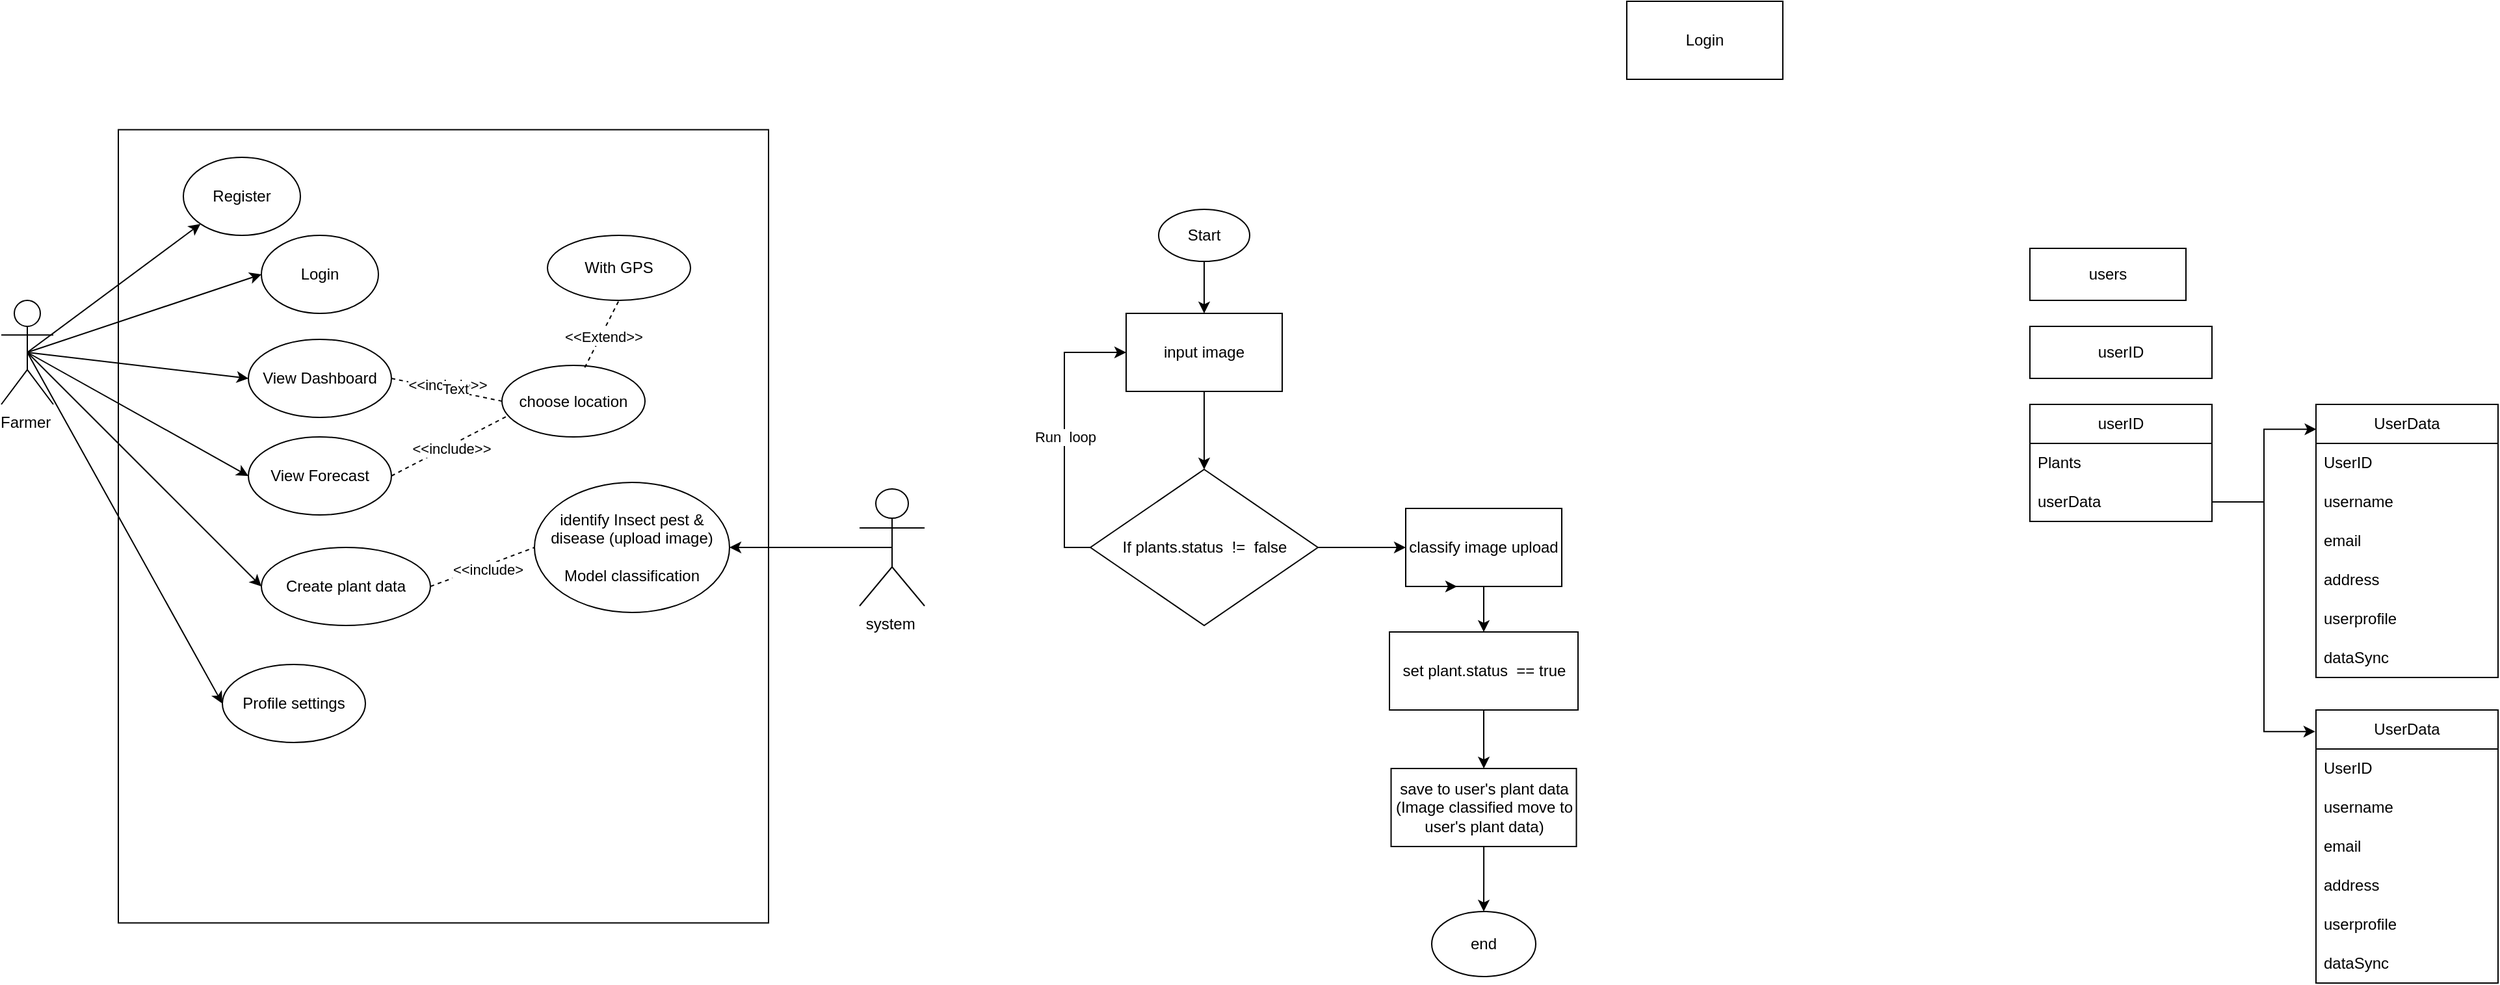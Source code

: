 <mxfile version="21.6.5" type="device" pages="2">
  <diagram name="Page-1" id="BAIJSD9F7Z04V6tM4js-">
    <mxGraphModel dx="1311" dy="1778" grid="1" gridSize="10" guides="1" tooltips="1" connect="1" arrows="1" fold="1" page="1" pageScale="1" pageWidth="850" pageHeight="1100" math="0" shadow="0">
      <root>
        <mxCell id="0" />
        <mxCell id="1" parent="0" />
        <mxCell id="PFIhizq_y5RYitbyOOiA-1" value="" style="rounded=0;whiteSpace=wrap;html=1;" vertex="1" parent="1">
          <mxGeometry x="130" y="38.75" width="500" height="610" as="geometry" />
        </mxCell>
        <mxCell id="PFIhizq_y5RYitbyOOiA-3" value="Login" style="rounded=0;whiteSpace=wrap;html=1;" vertex="1" parent="1">
          <mxGeometry x="1290" y="-60" width="120" height="60" as="geometry" />
        </mxCell>
        <mxCell id="PFIhizq_y5RYitbyOOiA-4" value="users" style="rounded=0;whiteSpace=wrap;html=1;" vertex="1" parent="1">
          <mxGeometry x="1600" y="130" width="120" height="40" as="geometry" />
        </mxCell>
        <mxCell id="PFIhizq_y5RYitbyOOiA-5" value="userID" style="rounded=0;whiteSpace=wrap;html=1;" vertex="1" parent="1">
          <mxGeometry x="1600" y="190" width="140" height="40" as="geometry" />
        </mxCell>
        <mxCell id="PFIhizq_y5RYitbyOOiA-7" value="UserData" style="swimlane;fontStyle=0;childLayout=stackLayout;horizontal=1;startSize=30;horizontalStack=0;resizeParent=1;resizeParentMax=0;resizeLast=0;collapsible=1;marginBottom=0;whiteSpace=wrap;html=1;" vertex="1" parent="1">
          <mxGeometry x="1820" y="485" width="140" height="210" as="geometry" />
        </mxCell>
        <mxCell id="PFIhizq_y5RYitbyOOiA-8" value="UserID" style="text;strokeColor=none;fillColor=none;align=left;verticalAlign=middle;spacingLeft=4;spacingRight=4;overflow=hidden;points=[[0,0.5],[1,0.5]];portConstraint=eastwest;rotatable=0;whiteSpace=wrap;html=1;" vertex="1" parent="PFIhizq_y5RYitbyOOiA-7">
          <mxGeometry y="30" width="140" height="30" as="geometry" />
        </mxCell>
        <mxCell id="PFIhizq_y5RYitbyOOiA-9" value="username" style="text;strokeColor=none;fillColor=none;align=left;verticalAlign=middle;spacingLeft=4;spacingRight=4;overflow=hidden;points=[[0,0.5],[1,0.5]];portConstraint=eastwest;rotatable=0;whiteSpace=wrap;html=1;" vertex="1" parent="PFIhizq_y5RYitbyOOiA-7">
          <mxGeometry y="60" width="140" height="30" as="geometry" />
        </mxCell>
        <mxCell id="PFIhizq_y5RYitbyOOiA-12" value="email" style="text;strokeColor=none;fillColor=none;align=left;verticalAlign=middle;spacingLeft=4;spacingRight=4;overflow=hidden;points=[[0,0.5],[1,0.5]];portConstraint=eastwest;rotatable=0;whiteSpace=wrap;html=1;" vertex="1" parent="PFIhizq_y5RYitbyOOiA-7">
          <mxGeometry y="90" width="140" height="30" as="geometry" />
        </mxCell>
        <mxCell id="PFIhizq_y5RYitbyOOiA-14" value="address" style="text;strokeColor=none;fillColor=none;align=left;verticalAlign=middle;spacingLeft=4;spacingRight=4;overflow=hidden;points=[[0,0.5],[1,0.5]];portConstraint=eastwest;rotatable=0;whiteSpace=wrap;html=1;" vertex="1" parent="PFIhizq_y5RYitbyOOiA-7">
          <mxGeometry y="120" width="140" height="30" as="geometry" />
        </mxCell>
        <mxCell id="PFIhizq_y5RYitbyOOiA-15" value="userprofile" style="text;strokeColor=none;fillColor=none;align=left;verticalAlign=middle;spacingLeft=4;spacingRight=4;overflow=hidden;points=[[0,0.5],[1,0.5]];portConstraint=eastwest;rotatable=0;whiteSpace=wrap;html=1;" vertex="1" parent="PFIhizq_y5RYitbyOOiA-7">
          <mxGeometry y="150" width="140" height="30" as="geometry" />
        </mxCell>
        <mxCell id="PFIhizq_y5RYitbyOOiA-13" value="dataSync" style="text;strokeColor=none;fillColor=none;align=left;verticalAlign=middle;spacingLeft=4;spacingRight=4;overflow=hidden;points=[[0,0.5],[1,0.5]];portConstraint=eastwest;rotatable=0;whiteSpace=wrap;html=1;" vertex="1" parent="PFIhizq_y5RYitbyOOiA-7">
          <mxGeometry y="180" width="140" height="30" as="geometry" />
        </mxCell>
        <mxCell id="PFIhizq_y5RYitbyOOiA-18" value="userID" style="swimlane;fontStyle=0;childLayout=stackLayout;horizontal=1;startSize=30;horizontalStack=0;resizeParent=1;resizeParentMax=0;resizeLast=0;collapsible=1;marginBottom=0;whiteSpace=wrap;html=1;" vertex="1" parent="1">
          <mxGeometry x="1600" y="250" width="140" height="90" as="geometry" />
        </mxCell>
        <mxCell id="PFIhizq_y5RYitbyOOiA-19" value="Plants" style="text;strokeColor=none;fillColor=none;align=left;verticalAlign=middle;spacingLeft=4;spacingRight=4;overflow=hidden;points=[[0,0.5],[1,0.5]];portConstraint=eastwest;rotatable=0;whiteSpace=wrap;html=1;" vertex="1" parent="PFIhizq_y5RYitbyOOiA-18">
          <mxGeometry y="30" width="140" height="30" as="geometry" />
        </mxCell>
        <mxCell id="PFIhizq_y5RYitbyOOiA-20" value="userData" style="text;strokeColor=none;fillColor=none;align=left;verticalAlign=middle;spacingLeft=4;spacingRight=4;overflow=hidden;points=[[0,0.5],[1,0.5]];portConstraint=eastwest;rotatable=0;whiteSpace=wrap;html=1;" vertex="1" parent="PFIhizq_y5RYitbyOOiA-18">
          <mxGeometry y="60" width="140" height="30" as="geometry" />
        </mxCell>
        <mxCell id="PFIhizq_y5RYitbyOOiA-25" style="edgeStyle=orthogonalEdgeStyle;rounded=0;orthogonalLoop=1;jettySize=auto;html=1;entryX=-0.004;entryY=0.079;entryDx=0;entryDy=0;entryPerimeter=0;" edge="1" parent="1" source="PFIhizq_y5RYitbyOOiA-20" target="PFIhizq_y5RYitbyOOiA-7">
          <mxGeometry relative="1" as="geometry" />
        </mxCell>
        <mxCell id="PFIhizq_y5RYitbyOOiA-26" value="UserData" style="swimlane;fontStyle=0;childLayout=stackLayout;horizontal=1;startSize=30;horizontalStack=0;resizeParent=1;resizeParentMax=0;resizeLast=0;collapsible=1;marginBottom=0;whiteSpace=wrap;html=1;" vertex="1" parent="1">
          <mxGeometry x="1820" y="250" width="140" height="210" as="geometry" />
        </mxCell>
        <mxCell id="PFIhizq_y5RYitbyOOiA-27" value="UserID" style="text;strokeColor=none;fillColor=none;align=left;verticalAlign=middle;spacingLeft=4;spacingRight=4;overflow=hidden;points=[[0,0.5],[1,0.5]];portConstraint=eastwest;rotatable=0;whiteSpace=wrap;html=1;" vertex="1" parent="PFIhizq_y5RYitbyOOiA-26">
          <mxGeometry y="30" width="140" height="30" as="geometry" />
        </mxCell>
        <mxCell id="PFIhizq_y5RYitbyOOiA-28" value="username" style="text;strokeColor=none;fillColor=none;align=left;verticalAlign=middle;spacingLeft=4;spacingRight=4;overflow=hidden;points=[[0,0.5],[1,0.5]];portConstraint=eastwest;rotatable=0;whiteSpace=wrap;html=1;" vertex="1" parent="PFIhizq_y5RYitbyOOiA-26">
          <mxGeometry y="60" width="140" height="30" as="geometry" />
        </mxCell>
        <mxCell id="PFIhizq_y5RYitbyOOiA-29" value="email" style="text;strokeColor=none;fillColor=none;align=left;verticalAlign=middle;spacingLeft=4;spacingRight=4;overflow=hidden;points=[[0,0.5],[1,0.5]];portConstraint=eastwest;rotatable=0;whiteSpace=wrap;html=1;" vertex="1" parent="PFIhizq_y5RYitbyOOiA-26">
          <mxGeometry y="90" width="140" height="30" as="geometry" />
        </mxCell>
        <mxCell id="PFIhizq_y5RYitbyOOiA-30" value="address" style="text;strokeColor=none;fillColor=none;align=left;verticalAlign=middle;spacingLeft=4;spacingRight=4;overflow=hidden;points=[[0,0.5],[1,0.5]];portConstraint=eastwest;rotatable=0;whiteSpace=wrap;html=1;" vertex="1" parent="PFIhizq_y5RYitbyOOiA-26">
          <mxGeometry y="120" width="140" height="30" as="geometry" />
        </mxCell>
        <mxCell id="PFIhizq_y5RYitbyOOiA-31" value="userprofile" style="text;strokeColor=none;fillColor=none;align=left;verticalAlign=middle;spacingLeft=4;spacingRight=4;overflow=hidden;points=[[0,0.5],[1,0.5]];portConstraint=eastwest;rotatable=0;whiteSpace=wrap;html=1;" vertex="1" parent="PFIhizq_y5RYitbyOOiA-26">
          <mxGeometry y="150" width="140" height="30" as="geometry" />
        </mxCell>
        <mxCell id="PFIhizq_y5RYitbyOOiA-32" value="dataSync" style="text;strokeColor=none;fillColor=none;align=left;verticalAlign=middle;spacingLeft=4;spacingRight=4;overflow=hidden;points=[[0,0.5],[1,0.5]];portConstraint=eastwest;rotatable=0;whiteSpace=wrap;html=1;" vertex="1" parent="PFIhizq_y5RYitbyOOiA-26">
          <mxGeometry y="180" width="140" height="30" as="geometry" />
        </mxCell>
        <mxCell id="PFIhizq_y5RYitbyOOiA-33" style="edgeStyle=orthogonalEdgeStyle;rounded=0;orthogonalLoop=1;jettySize=auto;html=1;entryX=0.002;entryY=0.091;entryDx=0;entryDy=0;entryPerimeter=0;" edge="1" parent="1" source="PFIhizq_y5RYitbyOOiA-20" target="PFIhizq_y5RYitbyOOiA-26">
          <mxGeometry relative="1" as="geometry" />
        </mxCell>
        <mxCell id="PFIhizq_y5RYitbyOOiA-34" value="Farmer&amp;nbsp;" style="shape=umlActor;verticalLabelPosition=bottom;verticalAlign=top;html=1;outlineConnect=0;" vertex="1" parent="1">
          <mxGeometry x="40" y="170" width="40" height="80" as="geometry" />
        </mxCell>
        <mxCell id="PFIhizq_y5RYitbyOOiA-45" value="system&amp;nbsp;" style="shape=umlActor;verticalLabelPosition=bottom;verticalAlign=top;html=1;outlineConnect=0;" vertex="1" parent="1">
          <mxGeometry x="700" y="315" width="50" height="90" as="geometry" />
        </mxCell>
        <mxCell id="PFIhizq_y5RYitbyOOiA-48" value="Login" style="ellipse;whiteSpace=wrap;html=1;" vertex="1" parent="1">
          <mxGeometry x="240" y="120" width="90" height="60" as="geometry" />
        </mxCell>
        <mxCell id="PFIhizq_y5RYitbyOOiA-50" value="Register" style="ellipse;whiteSpace=wrap;html=1;" vertex="1" parent="1">
          <mxGeometry x="180" y="60" width="90" height="60" as="geometry" />
        </mxCell>
        <mxCell id="PFIhizq_y5RYitbyOOiA-51" value="Create plant data" style="ellipse;whiteSpace=wrap;html=1;" vertex="1" parent="1">
          <mxGeometry x="240" y="360" width="130" height="60" as="geometry" />
        </mxCell>
        <mxCell id="PFIhizq_y5RYitbyOOiA-52" value="Profile settings" style="ellipse;whiteSpace=wrap;html=1;" vertex="1" parent="1">
          <mxGeometry x="210" y="450" width="110" height="60" as="geometry" />
        </mxCell>
        <mxCell id="PFIhizq_y5RYitbyOOiA-53" value="choose location" style="ellipse;whiteSpace=wrap;html=1;" vertex="1" parent="1">
          <mxGeometry x="425" y="220" width="110" height="55" as="geometry" />
        </mxCell>
        <mxCell id="PFIhizq_y5RYitbyOOiA-54" value="View Dashboard" style="ellipse;whiteSpace=wrap;html=1;" vertex="1" parent="1">
          <mxGeometry x="230" y="200" width="110" height="60" as="geometry" />
        </mxCell>
        <mxCell id="PFIhizq_y5RYitbyOOiA-55" value="View Forecast" style="ellipse;whiteSpace=wrap;html=1;" vertex="1" parent="1">
          <mxGeometry x="230" y="275" width="110" height="60" as="geometry" />
        </mxCell>
        <mxCell id="PFIhizq_y5RYitbyOOiA-56" value="" style="endArrow=none;dashed=1;html=1;rounded=0;entryX=0;entryY=0.5;entryDx=0;entryDy=0;exitX=1;exitY=0.5;exitDx=0;exitDy=0;" edge="1" parent="1" source="PFIhizq_y5RYitbyOOiA-54" target="PFIhizq_y5RYitbyOOiA-53">
          <mxGeometry width="50" height="50" relative="1" as="geometry">
            <mxPoint x="420" y="300" as="sourcePoint" />
            <mxPoint x="470" y="250" as="targetPoint" />
          </mxGeometry>
        </mxCell>
        <mxCell id="PFIhizq_y5RYitbyOOiA-59" value="&amp;lt;&amp;lt;include&amp;gt;&amp;gt;" style="edgeLabel;html=1;align=center;verticalAlign=middle;resizable=0;points=[];" vertex="1" connectable="0" parent="PFIhizq_y5RYitbyOOiA-56">
          <mxGeometry x="-0.02" y="4" relative="1" as="geometry">
            <mxPoint as="offset" />
          </mxGeometry>
        </mxCell>
        <mxCell id="PFIhizq_y5RYitbyOOiA-85" value="Text" style="edgeLabel;html=1;align=center;verticalAlign=middle;resizable=0;points=[];" vertex="1" connectable="0" parent="PFIhizq_y5RYitbyOOiA-56">
          <mxGeometry x="0.133" y="2" relative="1" as="geometry">
            <mxPoint as="offset" />
          </mxGeometry>
        </mxCell>
        <mxCell id="PFIhizq_y5RYitbyOOiA-57" value="" style="endArrow=none;dashed=1;html=1;rounded=0;exitX=1;exitY=0.5;exitDx=0;exitDy=0;entryX=0.048;entryY=0.697;entryDx=0;entryDy=0;entryPerimeter=0;" edge="1" parent="1" source="PFIhizq_y5RYitbyOOiA-55" target="PFIhizq_y5RYitbyOOiA-53">
          <mxGeometry width="50" height="50" relative="1" as="geometry">
            <mxPoint x="420" y="300" as="sourcePoint" />
            <mxPoint x="470" y="250" as="targetPoint" />
          </mxGeometry>
        </mxCell>
        <mxCell id="PFIhizq_y5RYitbyOOiA-58" value="&amp;lt;&amp;lt;include&amp;gt;&amp;gt;" style="edgeLabel;html=1;align=center;verticalAlign=middle;resizable=0;points=[];" vertex="1" connectable="0" parent="PFIhizq_y5RYitbyOOiA-57">
          <mxGeometry x="0.003" y="-2" relative="1" as="geometry">
            <mxPoint as="offset" />
          </mxGeometry>
        </mxCell>
        <mxCell id="PFIhizq_y5RYitbyOOiA-62" value="identify Insect pest &amp;amp; disease (upload image)&lt;br&gt;&lt;br&gt;Model classification" style="ellipse;whiteSpace=wrap;html=1;" vertex="1" parent="1">
          <mxGeometry x="450" y="310" width="150" height="100" as="geometry" />
        </mxCell>
        <mxCell id="PFIhizq_y5RYitbyOOiA-66" value="" style="endArrow=none;dashed=1;html=1;rounded=0;entryX=0;entryY=0.5;entryDx=0;entryDy=0;exitX=1;exitY=0.5;exitDx=0;exitDy=0;" edge="1" parent="1" source="PFIhizq_y5RYitbyOOiA-51" target="PFIhizq_y5RYitbyOOiA-62">
          <mxGeometry width="50" height="50" relative="1" as="geometry">
            <mxPoint x="420" y="300" as="sourcePoint" />
            <mxPoint x="470" y="250" as="targetPoint" />
          </mxGeometry>
        </mxCell>
        <mxCell id="PFIhizq_y5RYitbyOOiA-67" value="&amp;lt;&amp;lt;include&amp;gt;" style="edgeLabel;html=1;align=center;verticalAlign=middle;resizable=0;points=[];" vertex="1" connectable="0" parent="PFIhizq_y5RYitbyOOiA-66">
          <mxGeometry x="0.078" y="-3" relative="1" as="geometry">
            <mxPoint as="offset" />
          </mxGeometry>
        </mxCell>
        <mxCell id="PFIhizq_y5RYitbyOOiA-73" value="" style="endArrow=classic;html=1;rounded=0;entryX=0;entryY=0.5;entryDx=0;entryDy=0;exitX=0.5;exitY=0.5;exitDx=0;exitDy=0;exitPerimeter=0;" edge="1" parent="1" source="PFIhizq_y5RYitbyOOiA-34" target="PFIhizq_y5RYitbyOOiA-52">
          <mxGeometry width="50" height="50" relative="1" as="geometry">
            <mxPoint x="410" y="420" as="sourcePoint" />
            <mxPoint x="460" y="370" as="targetPoint" />
          </mxGeometry>
        </mxCell>
        <mxCell id="PFIhizq_y5RYitbyOOiA-74" value="" style="endArrow=classic;html=1;rounded=0;exitX=0.5;exitY=0.5;exitDx=0;exitDy=0;exitPerimeter=0;entryX=1;entryY=0.5;entryDx=0;entryDy=0;" edge="1" parent="1" source="PFIhizq_y5RYitbyOOiA-45" target="PFIhizq_y5RYitbyOOiA-62">
          <mxGeometry width="50" height="50" relative="1" as="geometry">
            <mxPoint x="410" y="420" as="sourcePoint" />
            <mxPoint x="460" y="370" as="targetPoint" />
          </mxGeometry>
        </mxCell>
        <mxCell id="PFIhizq_y5RYitbyOOiA-75" value="" style="endArrow=classic;html=1;rounded=0;exitX=0.5;exitY=0.5;exitDx=0;exitDy=0;exitPerimeter=0;entryX=0;entryY=0.5;entryDx=0;entryDy=0;" edge="1" parent="1" source="PFIhizq_y5RYitbyOOiA-34" target="PFIhizq_y5RYitbyOOiA-51">
          <mxGeometry width="50" height="50" relative="1" as="geometry">
            <mxPoint x="410" y="420" as="sourcePoint" />
            <mxPoint x="460" y="370" as="targetPoint" />
          </mxGeometry>
        </mxCell>
        <mxCell id="PFIhizq_y5RYitbyOOiA-76" value="" style="endArrow=classic;html=1;rounded=0;exitX=0.5;exitY=0.5;exitDx=0;exitDy=0;exitPerimeter=0;entryX=0;entryY=0.5;entryDx=0;entryDy=0;" edge="1" parent="1" source="PFIhizq_y5RYitbyOOiA-34" target="PFIhizq_y5RYitbyOOiA-55">
          <mxGeometry width="50" height="50" relative="1" as="geometry">
            <mxPoint x="410" y="420" as="sourcePoint" />
            <mxPoint x="460" y="370" as="targetPoint" />
          </mxGeometry>
        </mxCell>
        <mxCell id="PFIhizq_y5RYitbyOOiA-77" value="" style="endArrow=classic;html=1;rounded=0;entryX=0;entryY=0.5;entryDx=0;entryDy=0;exitX=0.5;exitY=0.5;exitDx=0;exitDy=0;exitPerimeter=0;" edge="1" parent="1" source="PFIhizq_y5RYitbyOOiA-34" target="PFIhizq_y5RYitbyOOiA-54">
          <mxGeometry width="50" height="50" relative="1" as="geometry">
            <mxPoint x="110" y="250" as="sourcePoint" />
            <mxPoint x="190" y="170" as="targetPoint" />
          </mxGeometry>
        </mxCell>
        <mxCell id="PFIhizq_y5RYitbyOOiA-78" value="" style="endArrow=classic;html=1;rounded=0;entryX=0;entryY=0.5;entryDx=0;entryDy=0;exitX=0.5;exitY=0.5;exitDx=0;exitDy=0;exitPerimeter=0;" edge="1" parent="1" source="PFIhizq_y5RYitbyOOiA-34" target="PFIhizq_y5RYitbyOOiA-48">
          <mxGeometry width="50" height="50" relative="1" as="geometry">
            <mxPoint x="110" y="250" as="sourcePoint" />
            <mxPoint x="460" y="220" as="targetPoint" />
          </mxGeometry>
        </mxCell>
        <mxCell id="PFIhizq_y5RYitbyOOiA-79" value="" style="endArrow=classic;html=1;rounded=0;entryX=0;entryY=1;entryDx=0;entryDy=0;exitX=0.5;exitY=0.5;exitDx=0;exitDy=0;exitPerimeter=0;" edge="1" parent="1" source="PFIhizq_y5RYitbyOOiA-34" target="PFIhizq_y5RYitbyOOiA-50">
          <mxGeometry width="50" height="50" relative="1" as="geometry">
            <mxPoint x="110" y="250" as="sourcePoint" />
            <mxPoint x="460" y="220" as="targetPoint" />
          </mxGeometry>
        </mxCell>
        <mxCell id="PFIhizq_y5RYitbyOOiA-80" value="With GPS" style="ellipse;whiteSpace=wrap;html=1;" vertex="1" parent="1">
          <mxGeometry x="460" y="120" width="110" height="50" as="geometry" />
        </mxCell>
        <mxCell id="PFIhizq_y5RYitbyOOiA-81" value="" style="endArrow=none;dashed=1;html=1;rounded=0;entryX=0.5;entryY=1;entryDx=0;entryDy=0;exitX=0.579;exitY=0.03;exitDx=0;exitDy=0;exitPerimeter=0;" edge="1" parent="1" source="PFIhizq_y5RYitbyOOiA-53" target="PFIhizq_y5RYitbyOOiA-80">
          <mxGeometry width="50" height="50" relative="1" as="geometry">
            <mxPoint x="410" y="340" as="sourcePoint" />
            <mxPoint x="460" y="290" as="targetPoint" />
          </mxGeometry>
        </mxCell>
        <mxCell id="PFIhizq_y5RYitbyOOiA-84" value="&amp;lt;&amp;lt;Extend&amp;gt;&amp;gt;" style="edgeLabel;html=1;align=center;verticalAlign=middle;resizable=0;points=[];" vertex="1" connectable="0" parent="PFIhizq_y5RYitbyOOiA-81">
          <mxGeometry x="-0.052" y="-2" relative="1" as="geometry">
            <mxPoint as="offset" />
          </mxGeometry>
        </mxCell>
        <mxCell id="PFIhizq_y5RYitbyOOiA-93" value="" style="edgeStyle=orthogonalEdgeStyle;rounded=0;orthogonalLoop=1;jettySize=auto;html=1;" edge="1" parent="1" source="PFIhizq_y5RYitbyOOiA-86" target="PFIhizq_y5RYitbyOOiA-92">
          <mxGeometry relative="1" as="geometry" />
        </mxCell>
        <mxCell id="PFIhizq_y5RYitbyOOiA-86" value="Start" style="ellipse;whiteSpace=wrap;html=1;" vertex="1" parent="1">
          <mxGeometry x="930" y="100" width="70" height="40" as="geometry" />
        </mxCell>
        <mxCell id="PFIhizq_y5RYitbyOOiA-95" value="" style="edgeStyle=orthogonalEdgeStyle;rounded=0;orthogonalLoop=1;jettySize=auto;html=1;" edge="1" parent="1" source="PFIhizq_y5RYitbyOOiA-92" target="PFIhizq_y5RYitbyOOiA-94">
          <mxGeometry relative="1" as="geometry" />
        </mxCell>
        <mxCell id="PFIhizq_y5RYitbyOOiA-92" value="input image" style="whiteSpace=wrap;html=1;" vertex="1" parent="1">
          <mxGeometry x="905" y="180" width="120" height="60" as="geometry" />
        </mxCell>
        <mxCell id="PFIhizq_y5RYitbyOOiA-97" value="" style="edgeStyle=orthogonalEdgeStyle;rounded=0;orthogonalLoop=1;jettySize=auto;html=1;" edge="1" parent="1" source="PFIhizq_y5RYitbyOOiA-94" target="PFIhizq_y5RYitbyOOiA-96">
          <mxGeometry relative="1" as="geometry" />
        </mxCell>
        <mxCell id="PFIhizq_y5RYitbyOOiA-98" style="edgeStyle=orthogonalEdgeStyle;rounded=0;orthogonalLoop=1;jettySize=auto;html=1;entryX=0;entryY=0.5;entryDx=0;entryDy=0;exitX=0;exitY=0.5;exitDx=0;exitDy=0;" edge="1" parent="1" source="PFIhizq_y5RYitbyOOiA-94" target="PFIhizq_y5RYitbyOOiA-92">
          <mxGeometry relative="1" as="geometry">
            <mxPoint x="840" y="220" as="targetPoint" />
          </mxGeometry>
        </mxCell>
        <mxCell id="PFIhizq_y5RYitbyOOiA-99" value="Run&amp;nbsp; loop" style="edgeLabel;html=1;align=center;verticalAlign=middle;resizable=0;points=[];" vertex="1" connectable="0" parent="PFIhizq_y5RYitbyOOiA-98">
          <mxGeometry x="-0.035" y="2" relative="1" as="geometry">
            <mxPoint x="2" as="offset" />
          </mxGeometry>
        </mxCell>
        <mxCell id="PFIhizq_y5RYitbyOOiA-94" value="If plants.status&amp;nbsp; !=&amp;nbsp; false" style="rhombus;whiteSpace=wrap;html=1;" vertex="1" parent="1">
          <mxGeometry x="877.5" y="300" width="175" height="120" as="geometry" />
        </mxCell>
        <mxCell id="PFIhizq_y5RYitbyOOiA-101" value="" style="edgeStyle=orthogonalEdgeStyle;rounded=0;orthogonalLoop=1;jettySize=auto;html=1;" edge="1" parent="1" source="PFIhizq_y5RYitbyOOiA-96" target="PFIhizq_y5RYitbyOOiA-100">
          <mxGeometry relative="1" as="geometry" />
        </mxCell>
        <mxCell id="PFIhizq_y5RYitbyOOiA-96" value="classify image upload" style="whiteSpace=wrap;html=1;" vertex="1" parent="1">
          <mxGeometry x="1120" y="330" width="120" height="60" as="geometry" />
        </mxCell>
        <mxCell id="PFIhizq_y5RYitbyOOiA-105" value="" style="edgeStyle=orthogonalEdgeStyle;rounded=0;orthogonalLoop=1;jettySize=auto;html=1;" edge="1" parent="1" source="PFIhizq_y5RYitbyOOiA-100" target="PFIhizq_y5RYitbyOOiA-104">
          <mxGeometry relative="1" as="geometry" />
        </mxCell>
        <mxCell id="PFIhizq_y5RYitbyOOiA-100" value="set plant.status&amp;nbsp; == true" style="whiteSpace=wrap;html=1;" vertex="1" parent="1">
          <mxGeometry x="1107.5" y="425" width="145" height="60" as="geometry" />
        </mxCell>
        <mxCell id="PFIhizq_y5RYitbyOOiA-107" value="" style="edgeStyle=orthogonalEdgeStyle;rounded=0;orthogonalLoop=1;jettySize=auto;html=1;" edge="1" parent="1" source="PFIhizq_y5RYitbyOOiA-104" target="PFIhizq_y5RYitbyOOiA-106">
          <mxGeometry relative="1" as="geometry" />
        </mxCell>
        <mxCell id="PFIhizq_y5RYitbyOOiA-104" value="save to user&#39;s plant data&lt;br&gt;(Image classified move to user&#39;s plant data)" style="whiteSpace=wrap;html=1;" vertex="1" parent="1">
          <mxGeometry x="1108.75" y="530" width="142.5" height="60" as="geometry" />
        </mxCell>
        <mxCell id="PFIhizq_y5RYitbyOOiA-106" value="end" style="ellipse;whiteSpace=wrap;html=1;" vertex="1" parent="1">
          <mxGeometry x="1140" y="640" width="80" height="50" as="geometry" />
        </mxCell>
        <mxCell id="PFIhizq_y5RYitbyOOiA-108" style="edgeStyle=orthogonalEdgeStyle;rounded=0;orthogonalLoop=1;jettySize=auto;html=1;exitX=0.25;exitY=1;exitDx=0;exitDy=0;entryX=0.329;entryY=1;entryDx=0;entryDy=0;entryPerimeter=0;" edge="1" parent="1" source="PFIhizq_y5RYitbyOOiA-96" target="PFIhizq_y5RYitbyOOiA-96">
          <mxGeometry relative="1" as="geometry" />
        </mxCell>
      </root>
    </mxGraphModel>
  </diagram>
  <diagram id="Z_T0Isyi6LpkZRqo8dBP" name="System flow Model">
    <mxGraphModel dx="1114" dy="576" grid="1" gridSize="10" guides="1" tooltips="1" connect="1" arrows="1" fold="1" page="1" pageScale="1" pageWidth="850" pageHeight="1100" math="0" shadow="0">
      <root>
        <mxCell id="0" />
        <mxCell id="1" parent="0" />
        <mxCell id="L3OyagOcGoQipCCd_EiZ-1" value="" style="edgeStyle=orthogonalEdgeStyle;rounded=0;orthogonalLoop=1;jettySize=auto;html=1;" edge="1" parent="1" source="L3OyagOcGoQipCCd_EiZ-2" target="L3OyagOcGoQipCCd_EiZ-4">
          <mxGeometry relative="1" as="geometry" />
        </mxCell>
        <mxCell id="L3OyagOcGoQipCCd_EiZ-2" value="Start" style="ellipse;whiteSpace=wrap;html=1;" vertex="1" parent="1">
          <mxGeometry x="322.5" y="40" width="70" height="40" as="geometry" />
        </mxCell>
        <mxCell id="L3OyagOcGoQipCCd_EiZ-3" value="" style="edgeStyle=orthogonalEdgeStyle;rounded=0;orthogonalLoop=1;jettySize=auto;html=1;" edge="1" parent="1" source="L3OyagOcGoQipCCd_EiZ-4" target="L3OyagOcGoQipCCd_EiZ-8">
          <mxGeometry relative="1" as="geometry" />
        </mxCell>
        <mxCell id="L3OyagOcGoQipCCd_EiZ-4" value="input image" style="whiteSpace=wrap;html=1;" vertex="1" parent="1">
          <mxGeometry x="297.5" y="120" width="120" height="60" as="geometry" />
        </mxCell>
        <mxCell id="L3OyagOcGoQipCCd_EiZ-5" value="" style="edgeStyle=orthogonalEdgeStyle;rounded=0;orthogonalLoop=1;jettySize=auto;html=1;" edge="1" parent="1" source="L3OyagOcGoQipCCd_EiZ-8" target="L3OyagOcGoQipCCd_EiZ-10">
          <mxGeometry relative="1" as="geometry" />
        </mxCell>
        <mxCell id="L3OyagOcGoQipCCd_EiZ-6" style="edgeStyle=orthogonalEdgeStyle;rounded=0;orthogonalLoop=1;jettySize=auto;html=1;entryX=0;entryY=0.5;entryDx=0;entryDy=0;exitX=0;exitY=0.5;exitDx=0;exitDy=0;" edge="1" parent="1" source="L3OyagOcGoQipCCd_EiZ-8" target="L3OyagOcGoQipCCd_EiZ-4">
          <mxGeometry relative="1" as="geometry">
            <mxPoint x="232.5" y="160" as="targetPoint" />
          </mxGeometry>
        </mxCell>
        <mxCell id="L3OyagOcGoQipCCd_EiZ-7" value="Run&amp;nbsp; loop&lt;br&gt;NO" style="edgeLabel;html=1;align=center;verticalAlign=middle;resizable=0;points=[];" vertex="1" connectable="0" parent="L3OyagOcGoQipCCd_EiZ-6">
          <mxGeometry x="-0.035" y="2" relative="1" as="geometry">
            <mxPoint x="2" as="offset" />
          </mxGeometry>
        </mxCell>
        <mxCell id="L3OyagOcGoQipCCd_EiZ-8" value="If plants.status&amp;nbsp; !=&amp;nbsp; false" style="rhombus;whiteSpace=wrap;html=1;" vertex="1" parent="1">
          <mxGeometry x="270" y="240" width="175" height="120" as="geometry" />
        </mxCell>
        <mxCell id="L3OyagOcGoQipCCd_EiZ-9" value="" style="edgeStyle=orthogonalEdgeStyle;rounded=0;orthogonalLoop=1;jettySize=auto;html=1;" edge="1" parent="1" source="L3OyagOcGoQipCCd_EiZ-10" target="L3OyagOcGoQipCCd_EiZ-12">
          <mxGeometry relative="1" as="geometry" />
        </mxCell>
        <mxCell id="L3OyagOcGoQipCCd_EiZ-10" value="classify image upload" style="whiteSpace=wrap;html=1;" vertex="1" parent="1">
          <mxGeometry x="512.5" y="270" width="120" height="60" as="geometry" />
        </mxCell>
        <mxCell id="L3OyagOcGoQipCCd_EiZ-11" value="" style="edgeStyle=orthogonalEdgeStyle;rounded=0;orthogonalLoop=1;jettySize=auto;html=1;" edge="1" parent="1" source="L3OyagOcGoQipCCd_EiZ-12" target="L3OyagOcGoQipCCd_EiZ-14">
          <mxGeometry relative="1" as="geometry" />
        </mxCell>
        <mxCell id="L3OyagOcGoQipCCd_EiZ-12" value="set plant.status&amp;nbsp; == true" style="whiteSpace=wrap;html=1;" vertex="1" parent="1">
          <mxGeometry x="500" y="365" width="145" height="60" as="geometry" />
        </mxCell>
        <mxCell id="L3OyagOcGoQipCCd_EiZ-13" value="" style="edgeStyle=orthogonalEdgeStyle;rounded=0;orthogonalLoop=1;jettySize=auto;html=1;" edge="1" parent="1" source="L3OyagOcGoQipCCd_EiZ-14" target="L3OyagOcGoQipCCd_EiZ-15">
          <mxGeometry relative="1" as="geometry" />
        </mxCell>
        <mxCell id="L3OyagOcGoQipCCd_EiZ-14" value="save to user&#39;s plant data&lt;br&gt;(Image classified move to user&#39;s plant data)" style="whiteSpace=wrap;html=1;" vertex="1" parent="1">
          <mxGeometry x="501.25" y="470" width="142.5" height="60" as="geometry" />
        </mxCell>
        <mxCell id="L3OyagOcGoQipCCd_EiZ-15" value="end" style="ellipse;whiteSpace=wrap;html=1;" vertex="1" parent="1">
          <mxGeometry x="532.5" y="580" width="80" height="50" as="geometry" />
        </mxCell>
        <mxCell id="L3OyagOcGoQipCCd_EiZ-16" style="edgeStyle=orthogonalEdgeStyle;rounded=0;orthogonalLoop=1;jettySize=auto;html=1;exitX=0.25;exitY=1;exitDx=0;exitDy=0;entryX=0.329;entryY=1;entryDx=0;entryDy=0;entryPerimeter=0;" edge="1" parent="1" source="L3OyagOcGoQipCCd_EiZ-10" target="L3OyagOcGoQipCCd_EiZ-10">
          <mxGeometry relative="1" as="geometry" />
        </mxCell>
      </root>
    </mxGraphModel>
  </diagram>
</mxfile>
